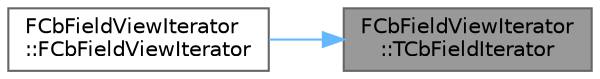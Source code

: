 digraph "FCbFieldViewIterator::TCbFieldIterator"
{
 // INTERACTIVE_SVG=YES
 // LATEX_PDF_SIZE
  bgcolor="transparent";
  edge [fontname=Helvetica,fontsize=10,labelfontname=Helvetica,labelfontsize=10];
  node [fontname=Helvetica,fontsize=10,shape=box,height=0.2,width=0.4];
  rankdir="RL";
  Node1 [id="Node000001",label="FCbFieldViewIterator\l::TCbFieldIterator",height=0.2,width=0.4,color="gray40", fillcolor="grey60", style="filled", fontcolor="black",tooltip="Construct an empty field range."];
  Node1 -> Node2 [id="edge1_Node000001_Node000002",dir="back",color="steelblue1",style="solid",tooltip=" "];
  Node2 [id="Node000002",label="FCbFieldViewIterator\l::FCbFieldViewIterator",height=0.2,width=0.4,color="grey40", fillcolor="white", style="filled",URL="$d0/d08/classFCbFieldViewIterator.html#aaa542225af97414b8ac584b44fd42ed3",tooltip="Construct an iterator from another iterator."];
}
